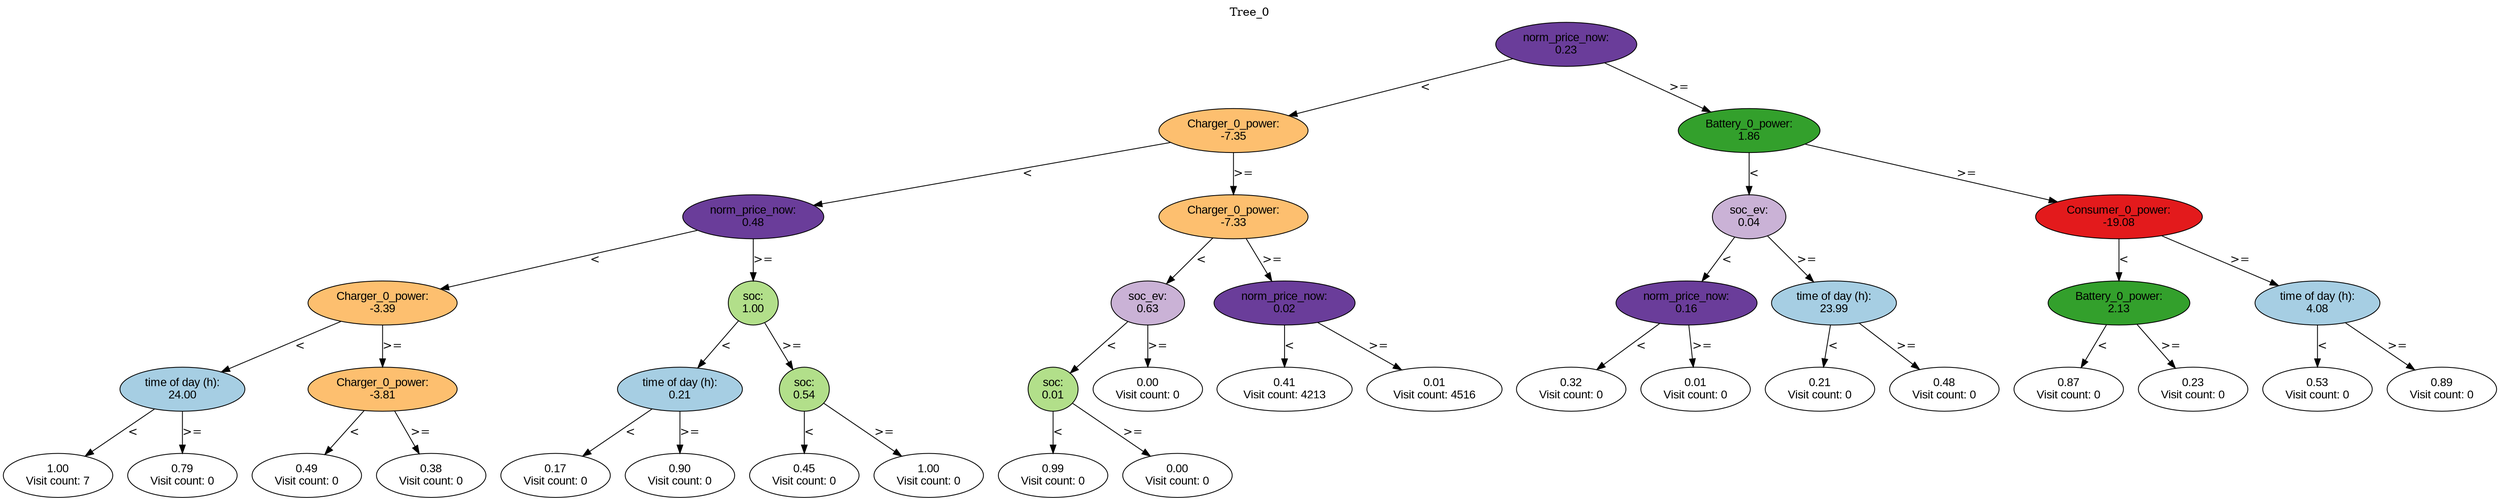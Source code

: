 digraph BST {
    node [fontname="Arial" style=filled colorscheme=paired12];
    0 [ label = "norm_price_now:
0.23" fillcolor=10];
    1 [ label = "Charger_0_power:
-7.35" fillcolor=7];
    2 [ label = "norm_price_now:
0.48" fillcolor=10];
    3 [ label = "Charger_0_power:
-3.39" fillcolor=7];
    4 [ label = "time of day (h):
24.00" fillcolor=1];
    5 [ label = "1.00
Visit count: 7" fillcolor=white];
    6 [ label = "0.79
Visit count: 0" fillcolor=white];
    7 [ label = "Charger_0_power:
-3.81" fillcolor=7];
    8 [ label = "0.49
Visit count: 0" fillcolor=white];
    9 [ label = "0.38
Visit count: 0" fillcolor=white];
    10 [ label = "soc:
1.00" fillcolor=3];
    11 [ label = "time of day (h):
0.21" fillcolor=1];
    12 [ label = "0.17
Visit count: 0" fillcolor=white];
    13 [ label = "0.90
Visit count: 0" fillcolor=white];
    14 [ label = "soc:
0.54" fillcolor=3];
    15 [ label = "0.45
Visit count: 0" fillcolor=white];
    16 [ label = "1.00
Visit count: 0" fillcolor=white];
    17 [ label = "Charger_0_power:
-7.33" fillcolor=7];
    18 [ label = "soc_ev:
0.63" fillcolor=9];
    19 [ label = "soc:
0.01" fillcolor=3];
    20 [ label = "0.99
Visit count: 0" fillcolor=white];
    21 [ label = "0.00
Visit count: 0" fillcolor=white];
    22 [ label = "0.00
Visit count: 0" fillcolor=white];
    23 [ label = "norm_price_now:
0.02" fillcolor=10];
    24 [ label = "0.41
Visit count: 4213" fillcolor=white];
    25 [ label = "0.01
Visit count: 4516" fillcolor=white];
    26 [ label = "Battery_0_power:
1.86" fillcolor=4];
    27 [ label = "soc_ev:
0.04" fillcolor=9];
    28 [ label = "norm_price_now:
0.16" fillcolor=10];
    29 [ label = "0.32
Visit count: 0" fillcolor=white];
    30 [ label = "0.01
Visit count: 0" fillcolor=white];
    31 [ label = "time of day (h):
23.99" fillcolor=1];
    32 [ label = "0.21
Visit count: 0" fillcolor=white];
    33 [ label = "0.48
Visit count: 0" fillcolor=white];
    34 [ label = "Consumer_0_power:
-19.08" fillcolor=6];
    35 [ label = "Battery_0_power:
2.13" fillcolor=4];
    36 [ label = "0.87
Visit count: 0" fillcolor=white];
    37 [ label = "0.23
Visit count: 0" fillcolor=white];
    38 [ label = "time of day (h):
4.08" fillcolor=1];
    39 [ label = "0.53
Visit count: 0" fillcolor=white];
    40 [ label = "0.89
Visit count: 0" fillcolor=white];

    0  -> 1[ label = "<"];
    0  -> 26[ label = ">="];
    1  -> 2[ label = "<"];
    1  -> 17[ label = ">="];
    2  -> 3[ label = "<"];
    2  -> 10[ label = ">="];
    3  -> 4[ label = "<"];
    3  -> 7[ label = ">="];
    4  -> 5[ label = "<"];
    4  -> 6[ label = ">="];
    7  -> 8[ label = "<"];
    7  -> 9[ label = ">="];
    10  -> 11[ label = "<"];
    10  -> 14[ label = ">="];
    11  -> 12[ label = "<"];
    11  -> 13[ label = ">="];
    14  -> 15[ label = "<"];
    14  -> 16[ label = ">="];
    17  -> 18[ label = "<"];
    17  -> 23[ label = ">="];
    18  -> 19[ label = "<"];
    18  -> 22[ label = ">="];
    19  -> 20[ label = "<"];
    19  -> 21[ label = ">="];
    23  -> 24[ label = "<"];
    23  -> 25[ label = ">="];
    26  -> 27[ label = "<"];
    26  -> 34[ label = ">="];
    27  -> 28[ label = "<"];
    27  -> 31[ label = ">="];
    28  -> 29[ label = "<"];
    28  -> 30[ label = ">="];
    31  -> 32[ label = "<"];
    31  -> 33[ label = ">="];
    34  -> 35[ label = "<"];
    34  -> 38[ label = ">="];
    35  -> 36[ label = "<"];
    35  -> 37[ label = ">="];
    38  -> 39[ label = "<"];
    38  -> 40[ label = ">="];

    labelloc="t";
    label="Tree_0";
}